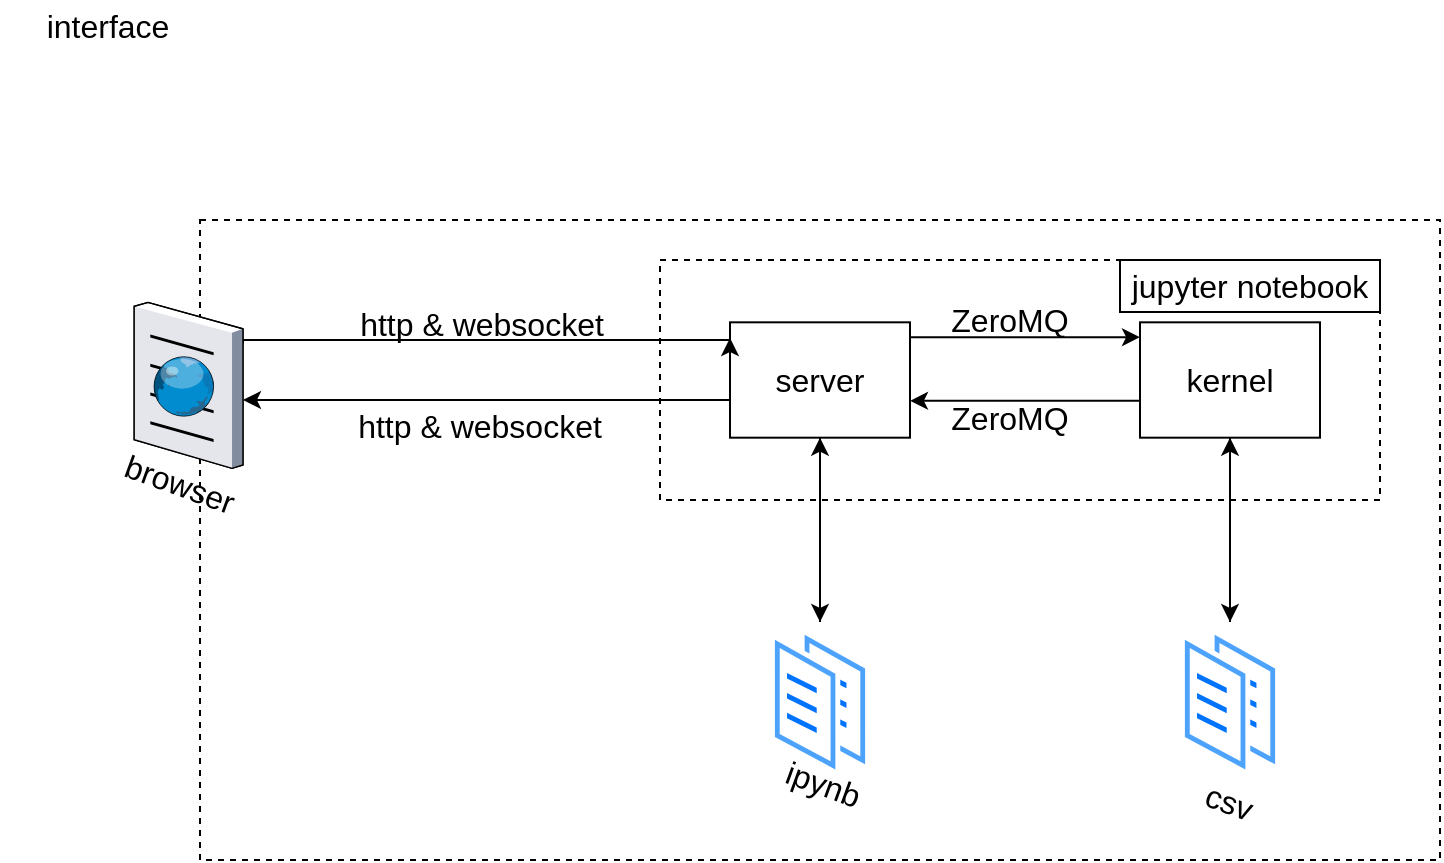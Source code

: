 <mxfile version="24.7.1" type="device">
  <diagram name="Page-1" id="099fd60b-425b-db50-ffb0-6b813814b670">
    <mxGraphModel dx="1221" dy="647" grid="0" gridSize="10" guides="1" tooltips="1" connect="1" arrows="1" fold="1" page="1" pageScale="1" pageWidth="850" pageHeight="1100" background="none" math="0" shadow="0">
      <root>
        <mxCell id="0" />
        <mxCell id="1" parent="0" />
        <mxCell id="9hjyfZjV9GLONoesUkp3-17" value="" style="rounded=0;whiteSpace=wrap;html=1;glass=0;dashed=1;fillColor=none;" vertex="1" parent="1">
          <mxGeometry x="220" y="390" width="620" height="320" as="geometry" />
        </mxCell>
        <mxCell id="9hjyfZjV9GLONoesUkp3-83" style="edgeStyle=orthogonalEdgeStyle;rounded=0;orthogonalLoop=1;jettySize=auto;html=1;exitX=0.5;exitY=0;exitDx=0;exitDy=0;entryX=0.5;entryY=1;entryDx=0;entryDy=0;" edge="1" parent="1" source="9hjyfZjV9GLONoesUkp3-9" target="9hjyfZjV9GLONoesUkp3-43">
          <mxGeometry relative="1" as="geometry" />
        </mxCell>
        <mxCell id="9hjyfZjV9GLONoesUkp3-9" value="" style="image;aspect=fixed;perimeter=ellipsePerimeter;html=1;align=center;shadow=0;dashed=0;spacingTop=3;image=img/lib/active_directory/documents.svg;" vertex="1" parent="1">
          <mxGeometry x="505" y="591" width="50" height="80" as="geometry" />
        </mxCell>
        <mxCell id="9hjyfZjV9GLONoesUkp3-10" value="&lt;font style=&quot;font-size: 16px;&quot;&gt;ipynb&lt;/font&gt;" style="text;html=1;align=center;verticalAlign=middle;whiteSpace=wrap;rounded=0;rotation=20;" vertex="1" parent="1">
          <mxGeometry x="492" y="662" width="80" height="19" as="geometry" />
        </mxCell>
        <mxCell id="9hjyfZjV9GLONoesUkp3-62" style="edgeStyle=orthogonalEdgeStyle;rounded=0;orthogonalLoop=1;jettySize=auto;html=1;entryX=0;entryY=0.5;entryDx=0;entryDy=0;" edge="1" parent="1">
          <mxGeometry relative="1" as="geometry">
            <mxPoint x="241.48" y="451.7" as="sourcePoint" />
            <mxPoint x="485" y="449.0" as="targetPoint" />
            <Array as="points">
              <mxPoint x="360" y="450" />
              <mxPoint x="360" y="450" />
            </Array>
          </mxGeometry>
        </mxCell>
        <mxCell id="9hjyfZjV9GLONoesUkp3-13" value="" style="verticalLabelPosition=bottom;sketch=0;aspect=fixed;html=1;verticalAlign=top;strokeColor=none;align=center;outlineConnect=0;shape=mxgraph.citrix.browser;" vertex="1" parent="1">
          <mxGeometry x="187.1" y="431.18" width="54.38" height="83" as="geometry" />
        </mxCell>
        <mxCell id="9hjyfZjV9GLONoesUkp3-14" value="&lt;font style=&quot;font-size: 16px;&quot;&gt;browser&lt;/font&gt;" style="text;html=1;align=center;verticalAlign=middle;whiteSpace=wrap;rounded=0;rotation=20;" vertex="1" parent="1">
          <mxGeometry x="117.1" y="514.18" width="185.93" height="15.82" as="geometry" />
        </mxCell>
        <mxCell id="9hjyfZjV9GLONoesUkp3-29" value="&lt;span style=&quot;font-size: 16px;&quot;&gt;http &amp;amp; websocket&lt;/span&gt;" style="text;html=1;align=center;verticalAlign=middle;whiteSpace=wrap;rounded=0;rotation=0;" vertex="1" parent="1">
          <mxGeometry x="296" y="429" width="130" height="26" as="geometry" />
        </mxCell>
        <mxCell id="9hjyfZjV9GLONoesUkp3-35" value="" style="rounded=0;whiteSpace=wrap;html=1;fillColor=none;dashed=1;" vertex="1" parent="1">
          <mxGeometry x="450" y="410" width="360" height="120" as="geometry" />
        </mxCell>
        <mxCell id="9hjyfZjV9GLONoesUkp3-36" value="&lt;span style=&quot;font-size: 16px;&quot;&gt;jupyter notebook&lt;/span&gt;" style="text;html=1;align=center;verticalAlign=middle;whiteSpace=wrap;rounded=0;rotation=0;strokeColor=default;" vertex="1" parent="1">
          <mxGeometry x="680" y="410.0" width="130" height="26" as="geometry" />
        </mxCell>
        <mxCell id="9hjyfZjV9GLONoesUkp3-38" value="&lt;span style=&quot;font-size: 16px;&quot;&gt;interface&lt;/span&gt;" style="text;html=1;align=center;verticalAlign=middle;whiteSpace=wrap;rounded=0;rotation=0;" vertex="1" parent="1">
          <mxGeometry x="134.38" y="280" width="80" height="26" as="geometry" />
        </mxCell>
        <mxCell id="9hjyfZjV9GLONoesUkp3-65" style="edgeStyle=orthogonalEdgeStyle;rounded=0;orthogonalLoop=1;jettySize=auto;html=1;exitX=0;exitY=0.5;exitDx=0;exitDy=0;" edge="1" parent="1">
          <mxGeometry relative="1" as="geometry">
            <mxPoint x="485" y="480.0" as="sourcePoint" />
            <mxPoint x="241.48" y="480" as="targetPoint" />
            <Array as="points">
              <mxPoint x="310" y="480" />
              <mxPoint x="310" y="480" />
            </Array>
          </mxGeometry>
        </mxCell>
        <mxCell id="9hjyfZjV9GLONoesUkp3-69" style="edgeStyle=orthogonalEdgeStyle;rounded=0;orthogonalLoop=1;jettySize=auto;html=1;exitX=1;exitY=0.25;exitDx=0;exitDy=0;entryX=0;entryY=0.25;entryDx=0;entryDy=0;" edge="1" parent="1">
          <mxGeometry relative="1" as="geometry">
            <mxPoint x="575" y="448.58" as="sourcePoint" />
            <mxPoint x="690" y="448.58" as="targetPoint" />
          </mxGeometry>
        </mxCell>
        <mxCell id="9hjyfZjV9GLONoesUkp3-76" style="edgeStyle=orthogonalEdgeStyle;rounded=0;orthogonalLoop=1;jettySize=auto;html=1;entryX=0.5;entryY=0;entryDx=0;entryDy=0;" edge="1" parent="1" source="9hjyfZjV9GLONoesUkp3-43" target="9hjyfZjV9GLONoesUkp3-9">
          <mxGeometry relative="1" as="geometry" />
        </mxCell>
        <mxCell id="9hjyfZjV9GLONoesUkp3-43" value="" style="rounded=0;whiteSpace=wrap;html=1;fillColor=none;" vertex="1" parent="1">
          <mxGeometry x="485" y="441.16" width="90" height="57.68" as="geometry" />
        </mxCell>
        <mxCell id="9hjyfZjV9GLONoesUkp3-44" value="&lt;span style=&quot;font-size: 16px;&quot;&gt;server&lt;/span&gt;" style="text;html=1;align=center;verticalAlign=middle;whiteSpace=wrap;rounded=0;rotation=0;" vertex="1" parent="1">
          <mxGeometry x="490" y="457" width="80" height="26" as="geometry" />
        </mxCell>
        <mxCell id="9hjyfZjV9GLONoesUkp3-71" style="edgeStyle=orthogonalEdgeStyle;rounded=0;orthogonalLoop=1;jettySize=auto;html=1;exitX=0;exitY=0.75;exitDx=0;exitDy=0;entryX=1;entryY=0.75;entryDx=0;entryDy=0;" edge="1" parent="1">
          <mxGeometry relative="1" as="geometry">
            <mxPoint x="690" y="480.42" as="sourcePoint" />
            <mxPoint x="575" y="480.42" as="targetPoint" />
          </mxGeometry>
        </mxCell>
        <mxCell id="9hjyfZjV9GLONoesUkp3-87" style="edgeStyle=orthogonalEdgeStyle;rounded=0;orthogonalLoop=1;jettySize=auto;html=1;" edge="1" parent="1" source="9hjyfZjV9GLONoesUkp3-45" target="9hjyfZjV9GLONoesUkp3-73">
          <mxGeometry relative="1" as="geometry" />
        </mxCell>
        <mxCell id="9hjyfZjV9GLONoesUkp3-45" value="" style="rounded=0;whiteSpace=wrap;html=1;fillColor=none;" vertex="1" parent="1">
          <mxGeometry x="690" y="441.16" width="90" height="57.68" as="geometry" />
        </mxCell>
        <mxCell id="9hjyfZjV9GLONoesUkp3-46" value="&lt;span style=&quot;font-size: 16px;&quot;&gt;kernel&lt;/span&gt;" style="text;html=1;align=center;verticalAlign=middle;whiteSpace=wrap;rounded=0;rotation=0;" vertex="1" parent="1">
          <mxGeometry x="695" y="457" width="80" height="26" as="geometry" />
        </mxCell>
        <mxCell id="9hjyfZjV9GLONoesUkp3-66" value="&lt;span style=&quot;font-size: 16px;&quot;&gt;http &amp;amp; websocket&lt;/span&gt;" style="text;html=1;align=center;verticalAlign=middle;whiteSpace=wrap;rounded=0;rotation=0;" vertex="1" parent="1">
          <mxGeometry x="295" y="480" width="130" height="26" as="geometry" />
        </mxCell>
        <mxCell id="9hjyfZjV9GLONoesUkp3-70" value="&lt;font style=&quot;font-size: 16px;&quot;&gt;ZeroMQ&lt;/font&gt;" style="text;html=1;align=center;verticalAlign=middle;whiteSpace=wrap;rounded=0;rotation=0;" vertex="1" parent="1">
          <mxGeometry x="560" y="434" width="130" height="11" as="geometry" />
        </mxCell>
        <mxCell id="9hjyfZjV9GLONoesUkp3-72" value="&lt;span style=&quot;font-size: 16px;&quot;&gt;ZeroMQ&lt;/span&gt;" style="text;html=1;align=center;verticalAlign=middle;whiteSpace=wrap;rounded=0;rotation=0;" vertex="1" parent="1">
          <mxGeometry x="560" y="483" width="130" height="11" as="geometry" />
        </mxCell>
        <mxCell id="9hjyfZjV9GLONoesUkp3-86" style="edgeStyle=orthogonalEdgeStyle;rounded=0;orthogonalLoop=1;jettySize=auto;html=1;entryX=0.5;entryY=1;entryDx=0;entryDy=0;" edge="1" parent="1" source="9hjyfZjV9GLONoesUkp3-73" target="9hjyfZjV9GLONoesUkp3-45">
          <mxGeometry relative="1" as="geometry" />
        </mxCell>
        <mxCell id="9hjyfZjV9GLONoesUkp3-73" value="" style="image;aspect=fixed;perimeter=ellipsePerimeter;html=1;align=center;shadow=0;dashed=0;spacingTop=3;image=img/lib/active_directory/documents.svg;" vertex="1" parent="1">
          <mxGeometry x="710" y="591" width="50" height="80" as="geometry" />
        </mxCell>
        <mxCell id="9hjyfZjV9GLONoesUkp3-74" value="&lt;font style=&quot;font-size: 16px;&quot;&gt;csv&lt;/font&gt;" style="text;html=1;align=center;verticalAlign=middle;whiteSpace=wrap;rounded=0;rotation=20;" vertex="1" parent="1">
          <mxGeometry x="695" y="671" width="80" height="19" as="geometry" />
        </mxCell>
      </root>
    </mxGraphModel>
  </diagram>
</mxfile>
